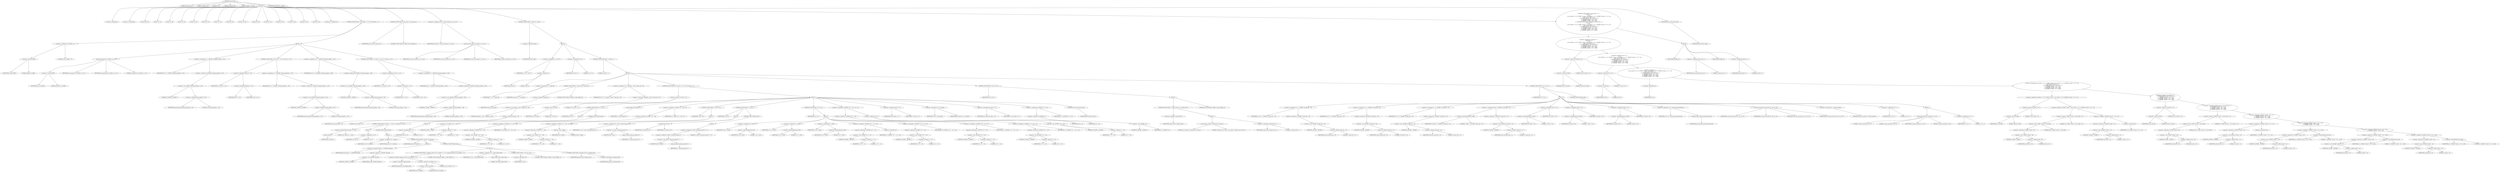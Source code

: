 digraph cache_insert {  
"1000119" [label = "(METHOD,cache_insert)" ]
"1000120" [label = "(PARAM,const char *a1)" ]
"1000121" [label = "(PARAM,_DWORD *a2)" ]
"1000122" [label = "(PARAM,int a3)" ]
"1000123" [label = "(PARAM,unsigned int a4)" ]
"1000124" [label = "(PARAM,unsigned __int16 a5)" ]
"1000125" [label = "(BLOCK,,)" ]
"1000126" [label = "(LOCAL,v9: unsigned int)" ]
"1000127" [label = "(LOCAL,v10: unsigned int)" ]
"1000128" [label = "(LOCAL,result: int)" ]
"1000129" [label = "(LOCAL,v12: int)" ]
"1000130" [label = "(LOCAL,v13: int)" ]
"1000131" [label = "(LOCAL,v14: int)" ]
"1000132" [label = "(LOCAL,v15: int)" ]
"1000133" [label = "(LOCAL,v16: int)" ]
"1000134" [label = "(LOCAL,v17: int)" ]
"1000135" [label = "(LOCAL,v18: int)" ]
"1000136" [label = "(LOCAL,v19: char *)" ]
"1000137" [label = "(LOCAL,v20: int)" ]
"1000138" [label = "(LOCAL,v21: int)" ]
"1000139" [label = "(LOCAL,v22: int)" ]
"1000140" [label = "(LOCAL,v23: int)" ]
"1000141" [label = "(LOCAL,v24: int)" ]
"1000142" [label = "(LOCAL,v25: int)" ]
"1000143" [label = "(LOCAL,v26: _DWORD [ 4 ])" ]
"1000144" [label = "(CONTROL_STRUCTURE,if ( (a5 & 0x980) != 0 ),if ( (a5 & 0x980) != 0 ))" ]
"1000145" [label = "(<operator>.notEquals,(a5 & 0x980) != 0)" ]
"1000146" [label = "(<operator>.and,a5 & 0x980)" ]
"1000147" [label = "(IDENTIFIER,a5,a5 & 0x980)" ]
"1000148" [label = "(LITERAL,0x980,a5 & 0x980)" ]
"1000149" [label = "(LITERAL,0,(a5 & 0x980) != 0)" ]
"1000150" [label = "(BLOCK,,)" ]
"1000151" [label = "(log_query,log_query(a5 | 0x10000, a1, a2, 0))" ]
"1000152" [label = "(<operator>.or,a5 | 0x10000)" ]
"1000153" [label = "(IDENTIFIER,a5,a5 | 0x10000)" ]
"1000154" [label = "(LITERAL,0x10000,a5 | 0x10000)" ]
"1000155" [label = "(IDENTIFIER,a1,log_query(a5 | 0x10000, a1, a2, 0))" ]
"1000156" [label = "(IDENTIFIER,a2,log_query(a5 | 0x10000, a1, a2, 0))" ]
"1000157" [label = "(LITERAL,0,log_query(a5 | 0x10000, a1, a2, 0))" ]
"1000158" [label = "(<operator>.assignment,v9 = *(_DWORD *)(dnsmasq_daemon + 252))" ]
"1000159" [label = "(IDENTIFIER,v9,v9 = *(_DWORD *)(dnsmasq_daemon + 252))" ]
"1000160" [label = "(<operator>.indirection,*(_DWORD *)(dnsmasq_daemon + 252))" ]
"1000161" [label = "(<operator>.cast,(_DWORD *)(dnsmasq_daemon + 252))" ]
"1000162" [label = "(UNKNOWN,_DWORD *,_DWORD *)" ]
"1000163" [label = "(<operator>.addition,dnsmasq_daemon + 252)" ]
"1000164" [label = "(IDENTIFIER,dnsmasq_daemon,dnsmasq_daemon + 252)" ]
"1000165" [label = "(LITERAL,252,dnsmasq_daemon + 252)" ]
"1000166" [label = "(CONTROL_STRUCTURE,if ( v9 && a4 >= v9 ),if ( v9 && a4 >= v9 ))" ]
"1000167" [label = "(<operator>.logicalAnd,v9 && a4 >= v9)" ]
"1000168" [label = "(IDENTIFIER,v9,v9 && a4 >= v9)" ]
"1000169" [label = "(<operator>.greaterEqualsThan,a4 >= v9)" ]
"1000170" [label = "(IDENTIFIER,a4,a4 >= v9)" ]
"1000171" [label = "(IDENTIFIER,v9,a4 >= v9)" ]
"1000172" [label = "(<operator>.assignment,a4 = *(_DWORD *)(dnsmasq_daemon + 252))" ]
"1000173" [label = "(IDENTIFIER,a4,a4 = *(_DWORD *)(dnsmasq_daemon + 252))" ]
"1000174" [label = "(<operator>.indirection,*(_DWORD *)(dnsmasq_daemon + 252))" ]
"1000175" [label = "(<operator>.cast,(_DWORD *)(dnsmasq_daemon + 252))" ]
"1000176" [label = "(UNKNOWN,_DWORD *,_DWORD *)" ]
"1000177" [label = "(<operator>.addition,dnsmasq_daemon + 252)" ]
"1000178" [label = "(IDENTIFIER,dnsmasq_daemon,dnsmasq_daemon + 252)" ]
"1000179" [label = "(LITERAL,252,dnsmasq_daemon + 252)" ]
"1000180" [label = "(<operator>.assignment,v10 = *(_DWORD *)(dnsmasq_daemon + 248))" ]
"1000181" [label = "(IDENTIFIER,v10,v10 = *(_DWORD *)(dnsmasq_daemon + 248))" ]
"1000182" [label = "(<operator>.indirection,*(_DWORD *)(dnsmasq_daemon + 248))" ]
"1000183" [label = "(<operator>.cast,(_DWORD *)(dnsmasq_daemon + 248))" ]
"1000184" [label = "(UNKNOWN,_DWORD *,_DWORD *)" ]
"1000185" [label = "(<operator>.addition,dnsmasq_daemon + 248)" ]
"1000186" [label = "(IDENTIFIER,dnsmasq_daemon,dnsmasq_daemon + 248)" ]
"1000187" [label = "(LITERAL,248,dnsmasq_daemon + 248)" ]
"1000188" [label = "(CONTROL_STRUCTURE,if ( v10 && a4 < v10 ),if ( v10 && a4 < v10 ))" ]
"1000189" [label = "(<operator>.logicalAnd,v10 && a4 < v10)" ]
"1000190" [label = "(IDENTIFIER,v10,v10 && a4 < v10)" ]
"1000191" [label = "(<operator>.lessThan,a4 < v10)" ]
"1000192" [label = "(IDENTIFIER,a4,a4 < v10)" ]
"1000193" [label = "(IDENTIFIER,v10,a4 < v10)" ]
"1000194" [label = "(<operator>.assignment,a4 = *(_DWORD *)(dnsmasq_daemon + 248))" ]
"1000195" [label = "(IDENTIFIER,a4,a4 = *(_DWORD *)(dnsmasq_daemon + 248))" ]
"1000196" [label = "(<operator>.indirection,*(_DWORD *)(dnsmasq_daemon + 248))" ]
"1000197" [label = "(<operator>.cast,(_DWORD *)(dnsmasq_daemon + 248))" ]
"1000198" [label = "(UNKNOWN,_DWORD *,_DWORD *)" ]
"1000199" [label = "(<operator>.addition,dnsmasq_daemon + 248)" ]
"1000200" [label = "(IDENTIFIER,dnsmasq_daemon,dnsmasq_daemon + 248)" ]
"1000201" [label = "(LITERAL,248,dnsmasq_daemon + 248)" ]
"1000202" [label = "(CONTROL_STRUCTURE,if ( insert_error ),if ( insert_error ))" ]
"1000203" [label = "(IDENTIFIER,insert_error,if ( insert_error ))" ]
"1000204" [label = "(CONTROL_STRUCTURE,goto LABEL_52;,goto LABEL_52;)" ]
"1000205" [label = "(<operator>.assignment,result = cache_scan_free(a1, a2, a3, a5))" ]
"1000206" [label = "(IDENTIFIER,result,result = cache_scan_free(a1, a2, a3, a5))" ]
"1000207" [label = "(cache_scan_free,cache_scan_free(a1, a2, a3, a5))" ]
"1000208" [label = "(IDENTIFIER,a1,cache_scan_free(a1, a2, a3, a5))" ]
"1000209" [label = "(IDENTIFIER,a2,cache_scan_free(a1, a2, a3, a5))" ]
"1000210" [label = "(IDENTIFIER,a3,cache_scan_free(a1, a2, a3, a5))" ]
"1000211" [label = "(IDENTIFIER,a5,cache_scan_free(a1, a2, a3, a5))" ]
"1000212" [label = "(CONTROL_STRUCTURE,if ( !result ),if ( !result ))" ]
"1000213" [label = "(<operator>.logicalNot,!result)" ]
"1000214" [label = "(IDENTIFIER,result,!result)" ]
"1000215" [label = "(BLOCK,,)" ]
"1000216" [label = "(<operator>.assignment,v12 = a5 & 4)" ]
"1000217" [label = "(IDENTIFIER,v12,v12 = a5 & 4)" ]
"1000218" [label = "(<operator>.and,a5 & 4)" ]
"1000219" [label = "(IDENTIFIER,a5,a5 & 4)" ]
"1000220" [label = "(LITERAL,4,a5 & 4)" ]
"1000221" [label = "(<operator>.assignment,v24 = 0)" ]
"1000222" [label = "(IDENTIFIER,v24,v24 = 0)" ]
"1000223" [label = "(LITERAL,0,v24 = 0)" ]
"1000224" [label = "(CONTROL_STRUCTURE,while ( 1 ),while ( 1 ))" ]
"1000225" [label = "(LITERAL,1,while ( 1 ))" ]
"1000226" [label = "(BLOCK,,)" ]
"1000227" [label = "(<operator>.assignment,v17 = cache_tail)" ]
"1000228" [label = "(IDENTIFIER,v17,v17 = cache_tail)" ]
"1000229" [label = "(IDENTIFIER,cache_tail,v17 = cache_tail)" ]
"1000230" [label = "(CONTROL_STRUCTURE,if ( !cache_tail ),if ( !cache_tail ))" ]
"1000231" [label = "(<operator>.logicalNot,!cache_tail)" ]
"1000232" [label = "(IDENTIFIER,cache_tail,!cache_tail)" ]
"1000233" [label = "(CONTROL_STRUCTURE,goto LABEL_23;,goto LABEL_23;)" ]
"1000234" [label = "(<operator>.assignment,v25 = *(unsigned __int16 *)(cache_tail + 36))" ]
"1000235" [label = "(IDENTIFIER,v25,v25 = *(unsigned __int16 *)(cache_tail + 36))" ]
"1000236" [label = "(<operator>.indirection,*(unsigned __int16 *)(cache_tail + 36))" ]
"1000237" [label = "(<operator>.cast,(unsigned __int16 *)(cache_tail + 36))" ]
"1000238" [label = "(UNKNOWN,unsigned __int16 *,unsigned __int16 *)" ]
"1000239" [label = "(<operator>.addition,cache_tail + 36)" ]
"1000240" [label = "(IDENTIFIER,cache_tail,cache_tail + 36)" ]
"1000241" [label = "(LITERAL,36,cache_tail + 36)" ]
"1000242" [label = "(CONTROL_STRUCTURE,if ( (v25 & 0xC) == 0 ),if ( (v25 & 0xC) == 0 ))" ]
"1000243" [label = "(<operator>.equals,(v25 & 0xC) == 0)" ]
"1000244" [label = "(<operator>.and,v25 & 0xC)" ]
"1000245" [label = "(IDENTIFIER,v25,v25 & 0xC)" ]
"1000246" [label = "(LITERAL,0xC,v25 & 0xC)" ]
"1000247" [label = "(LITERAL,0,(v25 & 0xC) == 0)" ]
"1000248" [label = "(BLOCK,,)" ]
"1000249" [label = "(CONTROL_STRUCTURE,if ( a1 ),if ( a1 ))" ]
"1000250" [label = "(IDENTIFIER,a1,if ( a1 ))" ]
"1000251" [label = "(BLOCK,,)" ]
"1000252" [label = "(CONTROL_STRUCTURE,if ( strlen(a1) <= 0x31 ),if ( strlen(a1) <= 0x31 ))" ]
"1000253" [label = "(<operator>.lessEqualsThan,strlen(a1) <= 0x31)" ]
"1000254" [label = "(strlen,strlen(a1))" ]
"1000255" [label = "(IDENTIFIER,a1,strlen(a1))" ]
"1000256" [label = "(LITERAL,0x31,strlen(a1) <= 0x31)" ]
"1000257" [label = "(BLOCK,,)" ]
"1000258" [label = "(<operator>.assignment,v18 = 0)" ]
"1000259" [label = "(IDENTIFIER,v18,v18 = 0)" ]
"1000260" [label = "(LITERAL,0,v18 = 0)" ]
"1000261" [label = "(CONTROL_STRUCTURE,else,else)" ]
"1000262" [label = "(BLOCK,,)" ]
"1000263" [label = "(<operator>.assignment,v18 = big_free)" ]
"1000264" [label = "(IDENTIFIER,v18,v18 = big_free)" ]
"1000265" [label = "(IDENTIFIER,big_free,v18 = big_free)" ]
"1000266" [label = "(CONTROL_STRUCTURE,if ( big_free ),if ( big_free ))" ]
"1000267" [label = "(IDENTIFIER,big_free,if ( big_free ))" ]
"1000268" [label = "(BLOCK,,)" ]
"1000269" [label = "(<operator>.assignment,big_free = *(_DWORD *)big_free)" ]
"1000270" [label = "(IDENTIFIER,big_free,big_free = *(_DWORD *)big_free)" ]
"1000271" [label = "(<operator>.indirection,*(_DWORD *)big_free)" ]
"1000272" [label = "(<operator>.cast,(_DWORD *)big_free)" ]
"1000273" [label = "(UNKNOWN,_DWORD *,_DWORD *)" ]
"1000274" [label = "(IDENTIFIER,big_free,(_DWORD *)big_free)" ]
"1000275" [label = "(CONTROL_STRUCTURE,else,else)" ]
"1000276" [label = "(BLOCK,,)" ]
"1000277" [label = "(CONTROL_STRUCTURE,if ( !bignames_left && (a5 & 0x5000) == 0 ),if ( !bignames_left && (a5 & 0x5000) == 0 ))" ]
"1000278" [label = "(<operator>.logicalAnd,!bignames_left && (a5 & 0x5000) == 0)" ]
"1000279" [label = "(<operator>.logicalNot,!bignames_left)" ]
"1000280" [label = "(IDENTIFIER,bignames_left,!bignames_left)" ]
"1000281" [label = "(<operator>.equals,(a5 & 0x5000) == 0)" ]
"1000282" [label = "(<operator>.and,a5 & 0x5000)" ]
"1000283" [label = "(IDENTIFIER,a5,a5 & 0x5000)" ]
"1000284" [label = "(LITERAL,0x5000,a5 & 0x5000)" ]
"1000285" [label = "(LITERAL,0,(a5 & 0x5000) == 0)" ]
"1000286" [label = "(CONTROL_STRUCTURE,goto LABEL_23;,goto LABEL_23;)" ]
"1000287" [label = "(<operator>.assignment,v18 = whine_malloc(1028))" ]
"1000288" [label = "(IDENTIFIER,v18,v18 = whine_malloc(1028))" ]
"1000289" [label = "(whine_malloc,whine_malloc(1028))" ]
"1000290" [label = "(LITERAL,1028,whine_malloc(1028))" ]
"1000291" [label = "(CONTROL_STRUCTURE,if ( !v18 ),if ( !v18 ))" ]
"1000292" [label = "(<operator>.logicalNot,!v18)" ]
"1000293" [label = "(IDENTIFIER,v18,!v18)" ]
"1000294" [label = "(CONTROL_STRUCTURE,goto LABEL_23;,goto LABEL_23;)" ]
"1000295" [label = "(CONTROL_STRUCTURE,if ( bignames_left ),if ( bignames_left ))" ]
"1000296" [label = "(IDENTIFIER,bignames_left,if ( bignames_left ))" ]
"1000297" [label = "(<operator>.preDecrement,--bignames_left)" ]
"1000298" [label = "(IDENTIFIER,bignames_left,--bignames_left)" ]
"1000299" [label = "(CONTROL_STRUCTURE,else,else)" ]
"1000300" [label = "(BLOCK,,)" ]
"1000301" [label = "(<operator>.assignment,v18 = 0)" ]
"1000302" [label = "(IDENTIFIER,v18,v18 = 0)" ]
"1000303" [label = "(LITERAL,0,v18 = 0)" ]
"1000304" [label = "(cache_unlink,cache_unlink(v17))" ]
"1000305" [label = "(IDENTIFIER,v17,cache_unlink(v17))" ]
"1000306" [label = "(<operator>.assignment,*(_WORD *)(v17 + 36) = a5)" ]
"1000307" [label = "(<operator>.indirection,*(_WORD *)(v17 + 36))" ]
"1000308" [label = "(<operator>.cast,(_WORD *)(v17 + 36))" ]
"1000309" [label = "(UNKNOWN,_WORD *,_WORD *)" ]
"1000310" [label = "(<operator>.addition,v17 + 36)" ]
"1000311" [label = "(IDENTIFIER,v17,v17 + 36)" ]
"1000312" [label = "(LITERAL,36,v17 + 36)" ]
"1000313" [label = "(IDENTIFIER,a5,*(_WORD *)(v17 + 36) = a5)" ]
"1000314" [label = "(CONTROL_STRUCTURE,if ( v18 ),if ( v18 ))" ]
"1000315" [label = "(IDENTIFIER,v18,if ( v18 ))" ]
"1000316" [label = "(BLOCK,,)" ]
"1000317" [label = "(<operator>.assignment,*(_DWORD *)(v17 + 40) = v18)" ]
"1000318" [label = "(<operator>.indirection,*(_DWORD *)(v17 + 40))" ]
"1000319" [label = "(<operator>.cast,(_DWORD *)(v17 + 40))" ]
"1000320" [label = "(UNKNOWN,_DWORD *,_DWORD *)" ]
"1000321" [label = "(<operator>.addition,v17 + 40)" ]
"1000322" [label = "(IDENTIFIER,v17,v17 + 40)" ]
"1000323" [label = "(LITERAL,40,v17 + 40)" ]
"1000324" [label = "(IDENTIFIER,v18,*(_DWORD *)(v17 + 40) = v18)" ]
"1000325" [label = "(<operator>.assignment,*(_WORD *)(v17 + 36) = a5 | 0x200)" ]
"1000326" [label = "(<operator>.indirection,*(_WORD *)(v17 + 36))" ]
"1000327" [label = "(<operator>.cast,(_WORD *)(v17 + 36))" ]
"1000328" [label = "(UNKNOWN,_WORD *,_WORD *)" ]
"1000329" [label = "(<operator>.addition,v17 + 36)" ]
"1000330" [label = "(IDENTIFIER,v17,v17 + 36)" ]
"1000331" [label = "(LITERAL,36,v17 + 36)" ]
"1000332" [label = "(<operator>.or,a5 | 0x200)" ]
"1000333" [label = "(IDENTIFIER,a5,a5 | 0x200)" ]
"1000334" [label = "(LITERAL,0x200,a5 | 0x200)" ]
"1000335" [label = "(CONTROL_STRUCTURE,if ( a1 ),if ( a1 ))" ]
"1000336" [label = "(IDENTIFIER,a1,if ( a1 ))" ]
"1000337" [label = "(BLOCK,,)" ]
"1000338" [label = "(<operator>.assignment,v19 = (char *)cache_get_name(v17))" ]
"1000339" [label = "(IDENTIFIER,v19,v19 = (char *)cache_get_name(v17))" ]
"1000340" [label = "(<operator>.cast,(char *)cache_get_name(v17))" ]
"1000341" [label = "(UNKNOWN,char *,char *)" ]
"1000342" [label = "(cache_get_name,cache_get_name(v17))" ]
"1000343" [label = "(IDENTIFIER,v17,cache_get_name(v17))" ]
"1000344" [label = "(strcpy,strcpy(v19, a1))" ]
"1000345" [label = "(IDENTIFIER,v19,strcpy(v19, a1))" ]
"1000346" [label = "(IDENTIFIER,a1,strcpy(v19, a1))" ]
"1000347" [label = "(CONTROL_STRUCTURE,else,else)" ]
"1000348" [label = "(BLOCK,,)" ]
"1000349" [label = "(<operator>.assignment,*(_BYTE *)cache_get_name(v17) = 0)" ]
"1000350" [label = "(<operator>.indirection,*(_BYTE *)cache_get_name(v17))" ]
"1000351" [label = "(<operator>.cast,(_BYTE *)cache_get_name(v17))" ]
"1000352" [label = "(UNKNOWN,_BYTE *,_BYTE *)" ]
"1000353" [label = "(cache_get_name,cache_get_name(v17))" ]
"1000354" [label = "(IDENTIFIER,v17,cache_get_name(v17))" ]
"1000355" [label = "(LITERAL,0,*(_BYTE *)cache_get_name(v17) = 0)" ]
"1000356" [label = "(CONTROL_STRUCTURE,if ( a2 ),if ( a2 ))" ]
"1000357" [label = "(IDENTIFIER,a2,if ( a2 ))" ]
"1000358" [label = "(BLOCK,,)" ]
"1000359" [label = "(<operator>.assignment,v20 = a2[1])" ]
"1000360" [label = "(IDENTIFIER,v20,v20 = a2[1])" ]
"1000361" [label = "(<operator>.indirectIndexAccess,a2[1])" ]
"1000362" [label = "(IDENTIFIER,a2,v20 = a2[1])" ]
"1000363" [label = "(LITERAL,1,v20 = a2[1])" ]
"1000364" [label = "(<operator>.assignment,v21 = a2[2])" ]
"1000365" [label = "(IDENTIFIER,v21,v21 = a2[2])" ]
"1000366" [label = "(<operator>.indirectIndexAccess,a2[2])" ]
"1000367" [label = "(IDENTIFIER,a2,v21 = a2[2])" ]
"1000368" [label = "(LITERAL,2,v21 = a2[2])" ]
"1000369" [label = "(<operator>.assignment,v22 = a2[3])" ]
"1000370" [label = "(IDENTIFIER,v22,v22 = a2[3])" ]
"1000371" [label = "(<operator>.indirectIndexAccess,a2[3])" ]
"1000372" [label = "(IDENTIFIER,a2,v22 = a2[3])" ]
"1000373" [label = "(LITERAL,3,v22 = a2[3])" ]
"1000374" [label = "(<operator>.assignment,*(_DWORD *)(v17 + 12) = *a2)" ]
"1000375" [label = "(<operator>.indirection,*(_DWORD *)(v17 + 12))" ]
"1000376" [label = "(<operator>.cast,(_DWORD *)(v17 + 12))" ]
"1000377" [label = "(UNKNOWN,_DWORD *,_DWORD *)" ]
"1000378" [label = "(<operator>.addition,v17 + 12)" ]
"1000379" [label = "(IDENTIFIER,v17,v17 + 12)" ]
"1000380" [label = "(LITERAL,12,v17 + 12)" ]
"1000381" [label = "(<operator>.indirection,*a2)" ]
"1000382" [label = "(IDENTIFIER,a2,*(_DWORD *)(v17 + 12) = *a2)" ]
"1000383" [label = "(<operator>.assignment,*(_DWORD *)(v17 + 16) = v20)" ]
"1000384" [label = "(<operator>.indirection,*(_DWORD *)(v17 + 16))" ]
"1000385" [label = "(<operator>.cast,(_DWORD *)(v17 + 16))" ]
"1000386" [label = "(UNKNOWN,_DWORD *,_DWORD *)" ]
"1000387" [label = "(<operator>.addition,v17 + 16)" ]
"1000388" [label = "(IDENTIFIER,v17,v17 + 16)" ]
"1000389" [label = "(LITERAL,16,v17 + 16)" ]
"1000390" [label = "(IDENTIFIER,v20,*(_DWORD *)(v17 + 16) = v20)" ]
"1000391" [label = "(<operator>.assignment,*(_DWORD *)(v17 + 20) = v21)" ]
"1000392" [label = "(<operator>.indirection,*(_DWORD *)(v17 + 20))" ]
"1000393" [label = "(<operator>.cast,(_DWORD *)(v17 + 20))" ]
"1000394" [label = "(UNKNOWN,_DWORD *,_DWORD *)" ]
"1000395" [label = "(<operator>.addition,v17 + 20)" ]
"1000396" [label = "(IDENTIFIER,v17,v17 + 20)" ]
"1000397" [label = "(LITERAL,20,v17 + 20)" ]
"1000398" [label = "(IDENTIFIER,v21,*(_DWORD *)(v17 + 20) = v21)" ]
"1000399" [label = "(<operator>.assignment,*(_DWORD *)(v17 + 24) = v22)" ]
"1000400" [label = "(<operator>.indirection,*(_DWORD *)(v17 + 24))" ]
"1000401" [label = "(<operator>.cast,(_DWORD *)(v17 + 24))" ]
"1000402" [label = "(UNKNOWN,_DWORD *,_DWORD *)" ]
"1000403" [label = "(<operator>.addition,v17 + 24)" ]
"1000404" [label = "(IDENTIFIER,v17,v17 + 24)" ]
"1000405" [label = "(LITERAL,24,v17 + 24)" ]
"1000406" [label = "(IDENTIFIER,v22,*(_DWORD *)(v17 + 24) = v22)" ]
"1000407" [label = "(<operator>.assignment,*(_DWORD *)(v17 + 28) = a4 + a3)" ]
"1000408" [label = "(<operator>.indirection,*(_DWORD *)(v17 + 28))" ]
"1000409" [label = "(<operator>.cast,(_DWORD *)(v17 + 28))" ]
"1000410" [label = "(UNKNOWN,_DWORD *,_DWORD *)" ]
"1000411" [label = "(<operator>.addition,v17 + 28)" ]
"1000412" [label = "(IDENTIFIER,v17,v17 + 28)" ]
"1000413" [label = "(LITERAL,28,v17 + 28)" ]
"1000414" [label = "(<operator>.addition,a4 + a3)" ]
"1000415" [label = "(IDENTIFIER,a4,a4 + a3)" ]
"1000416" [label = "(IDENTIFIER,a3,a4 + a3)" ]
"1000417" [label = "(<operator>.assignment,result = v17)" ]
"1000418" [label = "(IDENTIFIER,result,result = v17)" ]
"1000419" [label = "(IDENTIFIER,v17,result = v17)" ]
"1000420" [label = "(<operator>.assignment,v23 = new_chain)" ]
"1000421" [label = "(IDENTIFIER,v23,v23 = new_chain)" ]
"1000422" [label = "(IDENTIFIER,new_chain,v23 = new_chain)" ]
"1000423" [label = "(<operator>.assignment,new_chain = v17)" ]
"1000424" [label = "(IDENTIFIER,new_chain,new_chain = v17)" ]
"1000425" [label = "(IDENTIFIER,v17,new_chain = v17)" ]
"1000426" [label = "(<operator>.assignment,*(_DWORD *)v17 = v23)" ]
"1000427" [label = "(<operator>.indirection,*(_DWORD *)v17)" ]
"1000428" [label = "(<operator>.cast,(_DWORD *)v17)" ]
"1000429" [label = "(UNKNOWN,_DWORD *,_DWORD *)" ]
"1000430" [label = "(IDENTIFIER,v17,(_DWORD *)v17)" ]
"1000431" [label = "(IDENTIFIER,v23,*(_DWORD *)v17 = v23)" ]
"1000432" [label = "(RETURN,return result;,return result;)" ]
"1000433" [label = "(IDENTIFIER,result,return result;)" ]
"1000434" [label = "(CONTROL_STRUCTURE,if ( v24 ),if ( v24 ))" ]
"1000435" [label = "(IDENTIFIER,v24,if ( v24 ))" ]
"1000436" [label = "(BLOCK,,)" ]
"1000437" [label = "(CONTROL_STRUCTURE,if ( !warned_10914 ),if ( !warned_10914 ))" ]
"1000438" [label = "(<operator>.logicalNot,!warned_10914)" ]
"1000439" [label = "(IDENTIFIER,warned_10914,!warned_10914)" ]
"1000440" [label = "(BLOCK,,)" ]
"1000441" [label = "(my_syslog,my_syslog(3, \"Internal error in cache.\"))" ]
"1000442" [label = "(LITERAL,3,my_syslog(3, \"Internal error in cache.\"))" ]
"1000443" [label = "(LITERAL,\"Internal error in cache.\",my_syslog(3, \"Internal error in cache.\"))" ]
"1000444" [label = "(<operator>.assignment,warned_10914 = 1)" ]
"1000445" [label = "(IDENTIFIER,warned_10914,warned_10914 = 1)" ]
"1000446" [label = "(LITERAL,1,warned_10914 = 1)" ]
"1000447" [label = "(CONTROL_STRUCTURE,goto LABEL_23;,goto LABEL_23;)" ]
"1000448" [label = "(CONTROL_STRUCTURE,if ( v12 ),if ( v12 ))" ]
"1000449" [label = "(IDENTIFIER,v12,if ( v12 ))" ]
"1000450" [label = "(BLOCK,,)" ]
"1000451" [label = "(<operator>.assignment,v13 = *(_DWORD *)(cache_tail + 16))" ]
"1000452" [label = "(IDENTIFIER,v13,v13 = *(_DWORD *)(cache_tail + 16))" ]
"1000453" [label = "(<operator>.indirection,*(_DWORD *)(cache_tail + 16))" ]
"1000454" [label = "(<operator>.cast,(_DWORD *)(cache_tail + 16))" ]
"1000455" [label = "(UNKNOWN,_DWORD *,_DWORD *)" ]
"1000456" [label = "(<operator>.addition,cache_tail + 16)" ]
"1000457" [label = "(IDENTIFIER,cache_tail,cache_tail + 16)" ]
"1000458" [label = "(LITERAL,16,cache_tail + 16)" ]
"1000459" [label = "(<operator>.assignment,v14 = *(_DWORD *)(cache_tail + 20))" ]
"1000460" [label = "(IDENTIFIER,v14,v14 = *(_DWORD *)(cache_tail + 20))" ]
"1000461" [label = "(<operator>.indirection,*(_DWORD *)(cache_tail + 20))" ]
"1000462" [label = "(<operator>.cast,(_DWORD *)(cache_tail + 20))" ]
"1000463" [label = "(UNKNOWN,_DWORD *,_DWORD *)" ]
"1000464" [label = "(<operator>.addition,cache_tail + 20)" ]
"1000465" [label = "(IDENTIFIER,cache_tail,cache_tail + 20)" ]
"1000466" [label = "(LITERAL,20,cache_tail + 20)" ]
"1000467" [label = "(<operator>.assignment,v15 = *(_DWORD *)(cache_tail + 24))" ]
"1000468" [label = "(IDENTIFIER,v15,v15 = *(_DWORD *)(cache_tail + 24))" ]
"1000469" [label = "(<operator>.indirection,*(_DWORD *)(cache_tail + 24))" ]
"1000470" [label = "(<operator>.cast,(_DWORD *)(cache_tail + 24))" ]
"1000471" [label = "(UNKNOWN,_DWORD *,_DWORD *)" ]
"1000472" [label = "(<operator>.addition,cache_tail + 24)" ]
"1000473" [label = "(IDENTIFIER,cache_tail,cache_tail + 24)" ]
"1000474" [label = "(LITERAL,24,cache_tail + 24)" ]
"1000475" [label = "(<operator>.assignment,v26[0] = *(_DWORD *)(cache_tail + 12))" ]
"1000476" [label = "(<operator>.indirectIndexAccess,v26[0])" ]
"1000477" [label = "(IDENTIFIER,v26,v26[0] = *(_DWORD *)(cache_tail + 12))" ]
"1000478" [label = "(LITERAL,0,v26[0] = *(_DWORD *)(cache_tail + 12))" ]
"1000479" [label = "(<operator>.indirection,*(_DWORD *)(cache_tail + 12))" ]
"1000480" [label = "(<operator>.cast,(_DWORD *)(cache_tail + 12))" ]
"1000481" [label = "(UNKNOWN,_DWORD *,_DWORD *)" ]
"1000482" [label = "(<operator>.addition,cache_tail + 12)" ]
"1000483" [label = "(IDENTIFIER,cache_tail,cache_tail + 12)" ]
"1000484" [label = "(LITERAL,12,cache_tail + 12)" ]
"1000485" [label = "(<operator>.assignment,v26[1] = v13)" ]
"1000486" [label = "(<operator>.indirectIndexAccess,v26[1])" ]
"1000487" [label = "(IDENTIFIER,v26,v26[1] = v13)" ]
"1000488" [label = "(LITERAL,1,v26[1] = v13)" ]
"1000489" [label = "(IDENTIFIER,v13,v26[1] = v13)" ]
"1000490" [label = "(<operator>.assignment,v26[2] = v14)" ]
"1000491" [label = "(<operator>.indirectIndexAccess,v26[2])" ]
"1000492" [label = "(IDENTIFIER,v26,v26[2] = v14)" ]
"1000493" [label = "(LITERAL,2,v26[2] = v14)" ]
"1000494" [label = "(IDENTIFIER,v14,v26[2] = v14)" ]
"1000495" [label = "(<operator>.assignment,v26[3] = v15)" ]
"1000496" [label = "(<operator>.indirectIndexAccess,v26[3])" ]
"1000497" [label = "(IDENTIFIER,v26,v26[3] = v15)" ]
"1000498" [label = "(LITERAL,3,v26[3] = v15)" ]
"1000499" [label = "(IDENTIFIER,v15,v26[3] = v15)" ]
"1000500" [label = "(<operator>.assignment,v16 = cache_get_name(cache_tail))" ]
"1000501" [label = "(IDENTIFIER,v16,v16 = cache_get_name(cache_tail))" ]
"1000502" [label = "(cache_get_name,cache_get_name(cache_tail))" ]
"1000503" [label = "(IDENTIFIER,cache_tail,cache_get_name(cache_tail))" ]
"1000504" [label = "(cache_scan_free,cache_scan_free(v16, v26, a3, v25))" ]
"1000505" [label = "(IDENTIFIER,v16,cache_scan_free(v16, v26, a3, v25))" ]
"1000506" [label = "(IDENTIFIER,v26,cache_scan_free(v16, v26, a3, v25))" ]
"1000507" [label = "(IDENTIFIER,a3,cache_scan_free(v16, v26, a3, v25))" ]
"1000508" [label = "(IDENTIFIER,v25,cache_scan_free(v16, v26, a3, v25))" ]
"1000509" [label = "(<operator>.preIncrement,++cache_live_freed)" ]
"1000510" [label = "(IDENTIFIER,cache_live_freed,++cache_live_freed)" ]
"1000511" [label = "(<operator>.assignment,v24 = 1)" ]
"1000512" [label = "(IDENTIFIER,v24,v24 = 1)" ]
"1000513" [label = "(LITERAL,1,v24 = 1)" ]
"1000514" [label = "(CONTROL_STRUCTURE,else,else)" ]
"1000515" [label = "(BLOCK,,)" ]
"1000516" [label = "(cache_scan_free,cache_scan_free(0, 0, a3, 0))" ]
"1000517" [label = "(LITERAL,0,cache_scan_free(0, 0, a3, 0))" ]
"1000518" [label = "(LITERAL,0,cache_scan_free(0, 0, a3, 0))" ]
"1000519" [label = "(IDENTIFIER,a3,cache_scan_free(0, 0, a3, 0))" ]
"1000520" [label = "(LITERAL,0,cache_scan_free(0, 0, a3, 0))" ]
"1000521" [label = "(<operator>.assignment,v12 = 1)" ]
"1000522" [label = "(IDENTIFIER,v12,v12 = 1)" ]
"1000523" [label = "(LITERAL,1,v12 = 1)" ]
"1000524" [label = "(CONTROL_STRUCTURE,if ( (a5 & 0x180) == 0\n    || (a5 & 8) == 0\n    || !a2\n    || ((a5 & 0x80) == 0 || (*(_WORD *)(result + 36) & 0x80) == 0 || *(_DWORD *)(result + 12) != *a2)\n    && ((a5 & 0x100) == 0\n     || (*(_WORD *)(result + 36) & 0x100) == 0\n     || *(_DWORD *)(result + 12) != *a2\n     || *(_DWORD *)(result + 16) != a2[1]\n     || *(_DWORD *)(result + 20) != a2[2]\n     || *(_DWORD *)(result + 24) != a2[3]) ),if ( (a5 & 0x180) == 0\n    || (a5 & 8) == 0\n    || !a2\n    || ((a5 & 0x80) == 0 || (*(_WORD *)(result + 36) & 0x80) == 0 || *(_DWORD *)(result + 12) != *a2)\n    && ((a5 & 0x100) == 0\n     || (*(_WORD *)(result + 36) & 0x100) == 0\n     || *(_DWORD *)(result + 12) != *a2\n     || *(_DWORD *)(result + 16) != a2[1]\n     || *(_DWORD *)(result + 20) != a2[2]\n     || *(_DWORD *)(result + 24) != a2[3]) ))" ]
"1000525" [label = "(<operator>.logicalOr,(a5 & 0x180) == 0\n    || (a5 & 8) == 0\n    || !a2\n    || ((a5 & 0x80) == 0 || (*(_WORD *)(result + 36) & 0x80) == 0 || *(_DWORD *)(result + 12) != *a2)\n    && ((a5 & 0x100) == 0\n     || (*(_WORD *)(result + 36) & 0x100) == 0\n     || *(_DWORD *)(result + 12) != *a2\n     || *(_DWORD *)(result + 16) != a2[1]\n     || *(_DWORD *)(result + 20) != a2[2]\n     || *(_DWORD *)(result + 24) != a2[3]))" ]
"1000526" [label = "(<operator>.equals,(a5 & 0x180) == 0)" ]
"1000527" [label = "(<operator>.and,a5 & 0x180)" ]
"1000528" [label = "(IDENTIFIER,a5,a5 & 0x180)" ]
"1000529" [label = "(LITERAL,0x180,a5 & 0x180)" ]
"1000530" [label = "(LITERAL,0,(a5 & 0x180) == 0)" ]
"1000531" [label = "(<operator>.logicalOr,(a5 & 8) == 0\n    || !a2\n    || ((a5 & 0x80) == 0 || (*(_WORD *)(result + 36) & 0x80) == 0 || *(_DWORD *)(result + 12) != *a2)\n    && ((a5 & 0x100) == 0\n     || (*(_WORD *)(result + 36) & 0x100) == 0\n     || *(_DWORD *)(result + 12) != *a2\n     || *(_DWORD *)(result + 16) != a2[1]\n     || *(_DWORD *)(result + 20) != a2[2]\n     || *(_DWORD *)(result + 24) != a2[3]))" ]
"1000532" [label = "(<operator>.equals,(a5 & 8) == 0)" ]
"1000533" [label = "(<operator>.and,a5 & 8)" ]
"1000534" [label = "(IDENTIFIER,a5,a5 & 8)" ]
"1000535" [label = "(LITERAL,8,a5 & 8)" ]
"1000536" [label = "(LITERAL,0,(a5 & 8) == 0)" ]
"1000537" [label = "(<operator>.logicalOr,!a2\n    || ((a5 & 0x80) == 0 || (*(_WORD *)(result + 36) & 0x80) == 0 || *(_DWORD *)(result + 12) != *a2)\n    && ((a5 & 0x100) == 0\n     || (*(_WORD *)(result + 36) & 0x100) == 0\n     || *(_DWORD *)(result + 12) != *a2\n     || *(_DWORD *)(result + 16) != a2[1]\n     || *(_DWORD *)(result + 20) != a2[2]\n     || *(_DWORD *)(result + 24) != a2[3]))" ]
"1000538" [label = "(<operator>.logicalNot,!a2)" ]
"1000539" [label = "(IDENTIFIER,a2,!a2)" ]
"1000540" [label = "(<operator>.logicalAnd,((a5 & 0x80) == 0 || (*(_WORD *)(result + 36) & 0x80) == 0 || *(_DWORD *)(result + 12) != *a2)\n    && ((a5 & 0x100) == 0\n     || (*(_WORD *)(result + 36) & 0x100) == 0\n     || *(_DWORD *)(result + 12) != *a2\n     || *(_DWORD *)(result + 16) != a2[1]\n     || *(_DWORD *)(result + 20) != a2[2]\n     || *(_DWORD *)(result + 24) != a2[3]))" ]
"1000541" [label = "(<operator>.logicalOr,(a5 & 0x80) == 0 || (*(_WORD *)(result + 36) & 0x80) == 0 || *(_DWORD *)(result + 12) != *a2)" ]
"1000542" [label = "(<operator>.equals,(a5 & 0x80) == 0)" ]
"1000543" [label = "(<operator>.and,a5 & 0x80)" ]
"1000544" [label = "(IDENTIFIER,a5,a5 & 0x80)" ]
"1000545" [label = "(LITERAL,0x80,a5 & 0x80)" ]
"1000546" [label = "(LITERAL,0,(a5 & 0x80) == 0)" ]
"1000547" [label = "(<operator>.logicalOr,(*(_WORD *)(result + 36) & 0x80) == 0 || *(_DWORD *)(result + 12) != *a2)" ]
"1000548" [label = "(<operator>.equals,(*(_WORD *)(result + 36) & 0x80) == 0)" ]
"1000549" [label = "(<operator>.and,*(_WORD *)(result + 36) & 0x80)" ]
"1000550" [label = "(<operator>.indirection,*(_WORD *)(result + 36))" ]
"1000551" [label = "(<operator>.cast,(_WORD *)(result + 36))" ]
"1000552" [label = "(UNKNOWN,_WORD *,_WORD *)" ]
"1000553" [label = "(<operator>.addition,result + 36)" ]
"1000554" [label = "(IDENTIFIER,result,result + 36)" ]
"1000555" [label = "(LITERAL,36,result + 36)" ]
"1000556" [label = "(LITERAL,0x80,*(_WORD *)(result + 36) & 0x80)" ]
"1000557" [label = "(LITERAL,0,(*(_WORD *)(result + 36) & 0x80) == 0)" ]
"1000558" [label = "(<operator>.notEquals,*(_DWORD *)(result + 12) != *a2)" ]
"1000559" [label = "(<operator>.indirection,*(_DWORD *)(result + 12))" ]
"1000560" [label = "(<operator>.cast,(_DWORD *)(result + 12))" ]
"1000561" [label = "(UNKNOWN,_DWORD *,_DWORD *)" ]
"1000562" [label = "(<operator>.addition,result + 12)" ]
"1000563" [label = "(IDENTIFIER,result,result + 12)" ]
"1000564" [label = "(LITERAL,12,result + 12)" ]
"1000565" [label = "(<operator>.indirection,*a2)" ]
"1000566" [label = "(IDENTIFIER,a2,*(_DWORD *)(result + 12) != *a2)" ]
"1000567" [label = "(<operator>.logicalOr,(a5 & 0x100) == 0\n     || (*(_WORD *)(result + 36) & 0x100) == 0\n     || *(_DWORD *)(result + 12) != *a2\n     || *(_DWORD *)(result + 16) != a2[1]\n     || *(_DWORD *)(result + 20) != a2[2]\n     || *(_DWORD *)(result + 24) != a2[3])" ]
"1000568" [label = "(<operator>.equals,(a5 & 0x100) == 0)" ]
"1000569" [label = "(<operator>.and,a5 & 0x100)" ]
"1000570" [label = "(IDENTIFIER,a5,a5 & 0x100)" ]
"1000571" [label = "(LITERAL,0x100,a5 & 0x100)" ]
"1000572" [label = "(LITERAL,0,(a5 & 0x100) == 0)" ]
"1000573" [label = "(<operator>.logicalOr,(*(_WORD *)(result + 36) & 0x100) == 0\n     || *(_DWORD *)(result + 12) != *a2\n     || *(_DWORD *)(result + 16) != a2[1]\n     || *(_DWORD *)(result + 20) != a2[2]\n     || *(_DWORD *)(result + 24) != a2[3])" ]
"1000574" [label = "(<operator>.equals,(*(_WORD *)(result + 36) & 0x100) == 0)" ]
"1000575" [label = "(<operator>.and,*(_WORD *)(result + 36) & 0x100)" ]
"1000576" [label = "(<operator>.indirection,*(_WORD *)(result + 36))" ]
"1000577" [label = "(<operator>.cast,(_WORD *)(result + 36))" ]
"1000578" [label = "(UNKNOWN,_WORD *,_WORD *)" ]
"1000579" [label = "(<operator>.addition,result + 36)" ]
"1000580" [label = "(IDENTIFIER,result,result + 36)" ]
"1000581" [label = "(LITERAL,36,result + 36)" ]
"1000582" [label = "(LITERAL,0x100,*(_WORD *)(result + 36) & 0x100)" ]
"1000583" [label = "(LITERAL,0,(*(_WORD *)(result + 36) & 0x100) == 0)" ]
"1000584" [label = "(<operator>.logicalOr,*(_DWORD *)(result + 12) != *a2\n     || *(_DWORD *)(result + 16) != a2[1]\n     || *(_DWORD *)(result + 20) != a2[2]\n     || *(_DWORD *)(result + 24) != a2[3])" ]
"1000585" [label = "(<operator>.notEquals,*(_DWORD *)(result + 12) != *a2)" ]
"1000586" [label = "(<operator>.indirection,*(_DWORD *)(result + 12))" ]
"1000587" [label = "(<operator>.cast,(_DWORD *)(result + 12))" ]
"1000588" [label = "(UNKNOWN,_DWORD *,_DWORD *)" ]
"1000589" [label = "(<operator>.addition,result + 12)" ]
"1000590" [label = "(IDENTIFIER,result,result + 12)" ]
"1000591" [label = "(LITERAL,12,result + 12)" ]
"1000592" [label = "(<operator>.indirection,*a2)" ]
"1000593" [label = "(IDENTIFIER,a2,*(_DWORD *)(result + 12) != *a2)" ]
"1000594" [label = "(<operator>.logicalOr,*(_DWORD *)(result + 16) != a2[1]\n     || *(_DWORD *)(result + 20) != a2[2]\n     || *(_DWORD *)(result + 24) != a2[3])" ]
"1000595" [label = "(<operator>.notEquals,*(_DWORD *)(result + 16) != a2[1])" ]
"1000596" [label = "(<operator>.indirection,*(_DWORD *)(result + 16))" ]
"1000597" [label = "(<operator>.cast,(_DWORD *)(result + 16))" ]
"1000598" [label = "(UNKNOWN,_DWORD *,_DWORD *)" ]
"1000599" [label = "(<operator>.addition,result + 16)" ]
"1000600" [label = "(IDENTIFIER,result,result + 16)" ]
"1000601" [label = "(LITERAL,16,result + 16)" ]
"1000602" [label = "(<operator>.indirectIndexAccess,a2[1])" ]
"1000603" [label = "(IDENTIFIER,a2,*(_DWORD *)(result + 16) != a2[1])" ]
"1000604" [label = "(LITERAL,1,*(_DWORD *)(result + 16) != a2[1])" ]
"1000605" [label = "(<operator>.logicalOr,*(_DWORD *)(result + 20) != a2[2]\n     || *(_DWORD *)(result + 24) != a2[3])" ]
"1000606" [label = "(<operator>.notEquals,*(_DWORD *)(result + 20) != a2[2])" ]
"1000607" [label = "(<operator>.indirection,*(_DWORD *)(result + 20))" ]
"1000608" [label = "(<operator>.cast,(_DWORD *)(result + 20))" ]
"1000609" [label = "(UNKNOWN,_DWORD *,_DWORD *)" ]
"1000610" [label = "(<operator>.addition,result + 20)" ]
"1000611" [label = "(IDENTIFIER,result,result + 20)" ]
"1000612" [label = "(LITERAL,20,result + 20)" ]
"1000613" [label = "(<operator>.indirectIndexAccess,a2[2])" ]
"1000614" [label = "(IDENTIFIER,a2,*(_DWORD *)(result + 20) != a2[2])" ]
"1000615" [label = "(LITERAL,2,*(_DWORD *)(result + 20) != a2[2])" ]
"1000616" [label = "(<operator>.notEquals,*(_DWORD *)(result + 24) != a2[3])" ]
"1000617" [label = "(<operator>.indirection,*(_DWORD *)(result + 24))" ]
"1000618" [label = "(<operator>.cast,(_DWORD *)(result + 24))" ]
"1000619" [label = "(UNKNOWN,_DWORD *,_DWORD *)" ]
"1000620" [label = "(<operator>.addition,result + 24)" ]
"1000621" [label = "(IDENTIFIER,result,result + 24)" ]
"1000622" [label = "(LITERAL,24,result + 24)" ]
"1000623" [label = "(<operator>.indirectIndexAccess,a2[3])" ]
"1000624" [label = "(IDENTIFIER,a2,*(_DWORD *)(result + 24) != a2[3])" ]
"1000625" [label = "(LITERAL,3,*(_DWORD *)(result + 24) != a2[3])" ]
"1000626" [label = "(BLOCK,,)" ]
"1000627" [label = "(JUMP_TARGET,LABEL_23)" ]
"1000628" [label = "(<operator>.assignment,insert_error = 1)" ]
"1000629" [label = "(IDENTIFIER,insert_error,insert_error = 1)" ]
"1000630" [label = "(LITERAL,1,insert_error = 1)" ]
"1000631" [label = "(JUMP_TARGET,LABEL_52)" ]
"1000632" [label = "(<operator>.assignment,result = 0)" ]
"1000633" [label = "(IDENTIFIER,result,result = 0)" ]
"1000634" [label = "(LITERAL,0,result = 0)" ]
"1000635" [label = "(RETURN,return result;,return result;)" ]
"1000636" [label = "(IDENTIFIER,result,return result;)" ]
"1000637" [label = "(METHOD_RETURN,int __fastcall)" ]
  "1000119" -> "1000120" 
  "1000119" -> "1000121" 
  "1000119" -> "1000122" 
  "1000119" -> "1000123" 
  "1000119" -> "1000124" 
  "1000119" -> "1000125" 
  "1000119" -> "1000637" 
  "1000125" -> "1000126" 
  "1000125" -> "1000127" 
  "1000125" -> "1000128" 
  "1000125" -> "1000129" 
  "1000125" -> "1000130" 
  "1000125" -> "1000131" 
  "1000125" -> "1000132" 
  "1000125" -> "1000133" 
  "1000125" -> "1000134" 
  "1000125" -> "1000135" 
  "1000125" -> "1000136" 
  "1000125" -> "1000137" 
  "1000125" -> "1000138" 
  "1000125" -> "1000139" 
  "1000125" -> "1000140" 
  "1000125" -> "1000141" 
  "1000125" -> "1000142" 
  "1000125" -> "1000143" 
  "1000125" -> "1000144" 
  "1000125" -> "1000202" 
  "1000125" -> "1000205" 
  "1000125" -> "1000212" 
  "1000125" -> "1000524" 
  "1000125" -> "1000635" 
  "1000144" -> "1000145" 
  "1000144" -> "1000150" 
  "1000145" -> "1000146" 
  "1000145" -> "1000149" 
  "1000146" -> "1000147" 
  "1000146" -> "1000148" 
  "1000150" -> "1000151" 
  "1000150" -> "1000158" 
  "1000150" -> "1000166" 
  "1000150" -> "1000180" 
  "1000150" -> "1000188" 
  "1000151" -> "1000152" 
  "1000151" -> "1000155" 
  "1000151" -> "1000156" 
  "1000151" -> "1000157" 
  "1000152" -> "1000153" 
  "1000152" -> "1000154" 
  "1000158" -> "1000159" 
  "1000158" -> "1000160" 
  "1000160" -> "1000161" 
  "1000161" -> "1000162" 
  "1000161" -> "1000163" 
  "1000163" -> "1000164" 
  "1000163" -> "1000165" 
  "1000166" -> "1000167" 
  "1000166" -> "1000172" 
  "1000167" -> "1000168" 
  "1000167" -> "1000169" 
  "1000169" -> "1000170" 
  "1000169" -> "1000171" 
  "1000172" -> "1000173" 
  "1000172" -> "1000174" 
  "1000174" -> "1000175" 
  "1000175" -> "1000176" 
  "1000175" -> "1000177" 
  "1000177" -> "1000178" 
  "1000177" -> "1000179" 
  "1000180" -> "1000181" 
  "1000180" -> "1000182" 
  "1000182" -> "1000183" 
  "1000183" -> "1000184" 
  "1000183" -> "1000185" 
  "1000185" -> "1000186" 
  "1000185" -> "1000187" 
  "1000188" -> "1000189" 
  "1000188" -> "1000194" 
  "1000189" -> "1000190" 
  "1000189" -> "1000191" 
  "1000191" -> "1000192" 
  "1000191" -> "1000193" 
  "1000194" -> "1000195" 
  "1000194" -> "1000196" 
  "1000196" -> "1000197" 
  "1000197" -> "1000198" 
  "1000197" -> "1000199" 
  "1000199" -> "1000200" 
  "1000199" -> "1000201" 
  "1000202" -> "1000203" 
  "1000202" -> "1000204" 
  "1000205" -> "1000206" 
  "1000205" -> "1000207" 
  "1000207" -> "1000208" 
  "1000207" -> "1000209" 
  "1000207" -> "1000210" 
  "1000207" -> "1000211" 
  "1000212" -> "1000213" 
  "1000212" -> "1000215" 
  "1000213" -> "1000214" 
  "1000215" -> "1000216" 
  "1000215" -> "1000221" 
  "1000215" -> "1000224" 
  "1000216" -> "1000217" 
  "1000216" -> "1000218" 
  "1000218" -> "1000219" 
  "1000218" -> "1000220" 
  "1000221" -> "1000222" 
  "1000221" -> "1000223" 
  "1000224" -> "1000225" 
  "1000224" -> "1000226" 
  "1000226" -> "1000227" 
  "1000226" -> "1000230" 
  "1000226" -> "1000234" 
  "1000226" -> "1000242" 
  "1000226" -> "1000434" 
  "1000226" -> "1000448" 
  "1000227" -> "1000228" 
  "1000227" -> "1000229" 
  "1000230" -> "1000231" 
  "1000230" -> "1000233" 
  "1000231" -> "1000232" 
  "1000234" -> "1000235" 
  "1000234" -> "1000236" 
  "1000236" -> "1000237" 
  "1000237" -> "1000238" 
  "1000237" -> "1000239" 
  "1000239" -> "1000240" 
  "1000239" -> "1000241" 
  "1000242" -> "1000243" 
  "1000242" -> "1000248" 
  "1000243" -> "1000244" 
  "1000243" -> "1000247" 
  "1000244" -> "1000245" 
  "1000244" -> "1000246" 
  "1000248" -> "1000249" 
  "1000248" -> "1000304" 
  "1000248" -> "1000306" 
  "1000248" -> "1000314" 
  "1000248" -> "1000335" 
  "1000248" -> "1000356" 
  "1000248" -> "1000407" 
  "1000248" -> "1000417" 
  "1000248" -> "1000420" 
  "1000248" -> "1000423" 
  "1000248" -> "1000426" 
  "1000248" -> "1000432" 
  "1000249" -> "1000250" 
  "1000249" -> "1000251" 
  "1000249" -> "1000299" 
  "1000251" -> "1000252" 
  "1000252" -> "1000253" 
  "1000252" -> "1000257" 
  "1000252" -> "1000261" 
  "1000253" -> "1000254" 
  "1000253" -> "1000256" 
  "1000254" -> "1000255" 
  "1000257" -> "1000258" 
  "1000258" -> "1000259" 
  "1000258" -> "1000260" 
  "1000261" -> "1000262" 
  "1000262" -> "1000263" 
  "1000262" -> "1000266" 
  "1000263" -> "1000264" 
  "1000263" -> "1000265" 
  "1000266" -> "1000267" 
  "1000266" -> "1000268" 
  "1000266" -> "1000275" 
  "1000268" -> "1000269" 
  "1000269" -> "1000270" 
  "1000269" -> "1000271" 
  "1000271" -> "1000272" 
  "1000272" -> "1000273" 
  "1000272" -> "1000274" 
  "1000275" -> "1000276" 
  "1000276" -> "1000277" 
  "1000276" -> "1000287" 
  "1000276" -> "1000291" 
  "1000276" -> "1000295" 
  "1000277" -> "1000278" 
  "1000277" -> "1000286" 
  "1000278" -> "1000279" 
  "1000278" -> "1000281" 
  "1000279" -> "1000280" 
  "1000281" -> "1000282" 
  "1000281" -> "1000285" 
  "1000282" -> "1000283" 
  "1000282" -> "1000284" 
  "1000287" -> "1000288" 
  "1000287" -> "1000289" 
  "1000289" -> "1000290" 
  "1000291" -> "1000292" 
  "1000291" -> "1000294" 
  "1000292" -> "1000293" 
  "1000295" -> "1000296" 
  "1000295" -> "1000297" 
  "1000297" -> "1000298" 
  "1000299" -> "1000300" 
  "1000300" -> "1000301" 
  "1000301" -> "1000302" 
  "1000301" -> "1000303" 
  "1000304" -> "1000305" 
  "1000306" -> "1000307" 
  "1000306" -> "1000313" 
  "1000307" -> "1000308" 
  "1000308" -> "1000309" 
  "1000308" -> "1000310" 
  "1000310" -> "1000311" 
  "1000310" -> "1000312" 
  "1000314" -> "1000315" 
  "1000314" -> "1000316" 
  "1000316" -> "1000317" 
  "1000316" -> "1000325" 
  "1000317" -> "1000318" 
  "1000317" -> "1000324" 
  "1000318" -> "1000319" 
  "1000319" -> "1000320" 
  "1000319" -> "1000321" 
  "1000321" -> "1000322" 
  "1000321" -> "1000323" 
  "1000325" -> "1000326" 
  "1000325" -> "1000332" 
  "1000326" -> "1000327" 
  "1000327" -> "1000328" 
  "1000327" -> "1000329" 
  "1000329" -> "1000330" 
  "1000329" -> "1000331" 
  "1000332" -> "1000333" 
  "1000332" -> "1000334" 
  "1000335" -> "1000336" 
  "1000335" -> "1000337" 
  "1000335" -> "1000347" 
  "1000337" -> "1000338" 
  "1000337" -> "1000344" 
  "1000338" -> "1000339" 
  "1000338" -> "1000340" 
  "1000340" -> "1000341" 
  "1000340" -> "1000342" 
  "1000342" -> "1000343" 
  "1000344" -> "1000345" 
  "1000344" -> "1000346" 
  "1000347" -> "1000348" 
  "1000348" -> "1000349" 
  "1000349" -> "1000350" 
  "1000349" -> "1000355" 
  "1000350" -> "1000351" 
  "1000351" -> "1000352" 
  "1000351" -> "1000353" 
  "1000353" -> "1000354" 
  "1000356" -> "1000357" 
  "1000356" -> "1000358" 
  "1000358" -> "1000359" 
  "1000358" -> "1000364" 
  "1000358" -> "1000369" 
  "1000358" -> "1000374" 
  "1000358" -> "1000383" 
  "1000358" -> "1000391" 
  "1000358" -> "1000399" 
  "1000359" -> "1000360" 
  "1000359" -> "1000361" 
  "1000361" -> "1000362" 
  "1000361" -> "1000363" 
  "1000364" -> "1000365" 
  "1000364" -> "1000366" 
  "1000366" -> "1000367" 
  "1000366" -> "1000368" 
  "1000369" -> "1000370" 
  "1000369" -> "1000371" 
  "1000371" -> "1000372" 
  "1000371" -> "1000373" 
  "1000374" -> "1000375" 
  "1000374" -> "1000381" 
  "1000375" -> "1000376" 
  "1000376" -> "1000377" 
  "1000376" -> "1000378" 
  "1000378" -> "1000379" 
  "1000378" -> "1000380" 
  "1000381" -> "1000382" 
  "1000383" -> "1000384" 
  "1000383" -> "1000390" 
  "1000384" -> "1000385" 
  "1000385" -> "1000386" 
  "1000385" -> "1000387" 
  "1000387" -> "1000388" 
  "1000387" -> "1000389" 
  "1000391" -> "1000392" 
  "1000391" -> "1000398" 
  "1000392" -> "1000393" 
  "1000393" -> "1000394" 
  "1000393" -> "1000395" 
  "1000395" -> "1000396" 
  "1000395" -> "1000397" 
  "1000399" -> "1000400" 
  "1000399" -> "1000406" 
  "1000400" -> "1000401" 
  "1000401" -> "1000402" 
  "1000401" -> "1000403" 
  "1000403" -> "1000404" 
  "1000403" -> "1000405" 
  "1000407" -> "1000408" 
  "1000407" -> "1000414" 
  "1000408" -> "1000409" 
  "1000409" -> "1000410" 
  "1000409" -> "1000411" 
  "1000411" -> "1000412" 
  "1000411" -> "1000413" 
  "1000414" -> "1000415" 
  "1000414" -> "1000416" 
  "1000417" -> "1000418" 
  "1000417" -> "1000419" 
  "1000420" -> "1000421" 
  "1000420" -> "1000422" 
  "1000423" -> "1000424" 
  "1000423" -> "1000425" 
  "1000426" -> "1000427" 
  "1000426" -> "1000431" 
  "1000427" -> "1000428" 
  "1000428" -> "1000429" 
  "1000428" -> "1000430" 
  "1000432" -> "1000433" 
  "1000434" -> "1000435" 
  "1000434" -> "1000436" 
  "1000436" -> "1000437" 
  "1000436" -> "1000447" 
  "1000437" -> "1000438" 
  "1000437" -> "1000440" 
  "1000438" -> "1000439" 
  "1000440" -> "1000441" 
  "1000440" -> "1000444" 
  "1000441" -> "1000442" 
  "1000441" -> "1000443" 
  "1000444" -> "1000445" 
  "1000444" -> "1000446" 
  "1000448" -> "1000449" 
  "1000448" -> "1000450" 
  "1000448" -> "1000514" 
  "1000450" -> "1000451" 
  "1000450" -> "1000459" 
  "1000450" -> "1000467" 
  "1000450" -> "1000475" 
  "1000450" -> "1000485" 
  "1000450" -> "1000490" 
  "1000450" -> "1000495" 
  "1000450" -> "1000500" 
  "1000450" -> "1000504" 
  "1000450" -> "1000509" 
  "1000450" -> "1000511" 
  "1000451" -> "1000452" 
  "1000451" -> "1000453" 
  "1000453" -> "1000454" 
  "1000454" -> "1000455" 
  "1000454" -> "1000456" 
  "1000456" -> "1000457" 
  "1000456" -> "1000458" 
  "1000459" -> "1000460" 
  "1000459" -> "1000461" 
  "1000461" -> "1000462" 
  "1000462" -> "1000463" 
  "1000462" -> "1000464" 
  "1000464" -> "1000465" 
  "1000464" -> "1000466" 
  "1000467" -> "1000468" 
  "1000467" -> "1000469" 
  "1000469" -> "1000470" 
  "1000470" -> "1000471" 
  "1000470" -> "1000472" 
  "1000472" -> "1000473" 
  "1000472" -> "1000474" 
  "1000475" -> "1000476" 
  "1000475" -> "1000479" 
  "1000476" -> "1000477" 
  "1000476" -> "1000478" 
  "1000479" -> "1000480" 
  "1000480" -> "1000481" 
  "1000480" -> "1000482" 
  "1000482" -> "1000483" 
  "1000482" -> "1000484" 
  "1000485" -> "1000486" 
  "1000485" -> "1000489" 
  "1000486" -> "1000487" 
  "1000486" -> "1000488" 
  "1000490" -> "1000491" 
  "1000490" -> "1000494" 
  "1000491" -> "1000492" 
  "1000491" -> "1000493" 
  "1000495" -> "1000496" 
  "1000495" -> "1000499" 
  "1000496" -> "1000497" 
  "1000496" -> "1000498" 
  "1000500" -> "1000501" 
  "1000500" -> "1000502" 
  "1000502" -> "1000503" 
  "1000504" -> "1000505" 
  "1000504" -> "1000506" 
  "1000504" -> "1000507" 
  "1000504" -> "1000508" 
  "1000509" -> "1000510" 
  "1000511" -> "1000512" 
  "1000511" -> "1000513" 
  "1000514" -> "1000515" 
  "1000515" -> "1000516" 
  "1000515" -> "1000521" 
  "1000516" -> "1000517" 
  "1000516" -> "1000518" 
  "1000516" -> "1000519" 
  "1000516" -> "1000520" 
  "1000521" -> "1000522" 
  "1000521" -> "1000523" 
  "1000524" -> "1000525" 
  "1000524" -> "1000626" 
  "1000525" -> "1000526" 
  "1000525" -> "1000531" 
  "1000526" -> "1000527" 
  "1000526" -> "1000530" 
  "1000527" -> "1000528" 
  "1000527" -> "1000529" 
  "1000531" -> "1000532" 
  "1000531" -> "1000537" 
  "1000532" -> "1000533" 
  "1000532" -> "1000536" 
  "1000533" -> "1000534" 
  "1000533" -> "1000535" 
  "1000537" -> "1000538" 
  "1000537" -> "1000540" 
  "1000538" -> "1000539" 
  "1000540" -> "1000541" 
  "1000540" -> "1000567" 
  "1000541" -> "1000542" 
  "1000541" -> "1000547" 
  "1000542" -> "1000543" 
  "1000542" -> "1000546" 
  "1000543" -> "1000544" 
  "1000543" -> "1000545" 
  "1000547" -> "1000548" 
  "1000547" -> "1000558" 
  "1000548" -> "1000549" 
  "1000548" -> "1000557" 
  "1000549" -> "1000550" 
  "1000549" -> "1000556" 
  "1000550" -> "1000551" 
  "1000551" -> "1000552" 
  "1000551" -> "1000553" 
  "1000553" -> "1000554" 
  "1000553" -> "1000555" 
  "1000558" -> "1000559" 
  "1000558" -> "1000565" 
  "1000559" -> "1000560" 
  "1000560" -> "1000561" 
  "1000560" -> "1000562" 
  "1000562" -> "1000563" 
  "1000562" -> "1000564" 
  "1000565" -> "1000566" 
  "1000567" -> "1000568" 
  "1000567" -> "1000573" 
  "1000568" -> "1000569" 
  "1000568" -> "1000572" 
  "1000569" -> "1000570" 
  "1000569" -> "1000571" 
  "1000573" -> "1000574" 
  "1000573" -> "1000584" 
  "1000574" -> "1000575" 
  "1000574" -> "1000583" 
  "1000575" -> "1000576" 
  "1000575" -> "1000582" 
  "1000576" -> "1000577" 
  "1000577" -> "1000578" 
  "1000577" -> "1000579" 
  "1000579" -> "1000580" 
  "1000579" -> "1000581" 
  "1000584" -> "1000585" 
  "1000584" -> "1000594" 
  "1000585" -> "1000586" 
  "1000585" -> "1000592" 
  "1000586" -> "1000587" 
  "1000587" -> "1000588" 
  "1000587" -> "1000589" 
  "1000589" -> "1000590" 
  "1000589" -> "1000591" 
  "1000592" -> "1000593" 
  "1000594" -> "1000595" 
  "1000594" -> "1000605" 
  "1000595" -> "1000596" 
  "1000595" -> "1000602" 
  "1000596" -> "1000597" 
  "1000597" -> "1000598" 
  "1000597" -> "1000599" 
  "1000599" -> "1000600" 
  "1000599" -> "1000601" 
  "1000602" -> "1000603" 
  "1000602" -> "1000604" 
  "1000605" -> "1000606" 
  "1000605" -> "1000616" 
  "1000606" -> "1000607" 
  "1000606" -> "1000613" 
  "1000607" -> "1000608" 
  "1000608" -> "1000609" 
  "1000608" -> "1000610" 
  "1000610" -> "1000611" 
  "1000610" -> "1000612" 
  "1000613" -> "1000614" 
  "1000613" -> "1000615" 
  "1000616" -> "1000617" 
  "1000616" -> "1000623" 
  "1000617" -> "1000618" 
  "1000618" -> "1000619" 
  "1000618" -> "1000620" 
  "1000620" -> "1000621" 
  "1000620" -> "1000622" 
  "1000623" -> "1000624" 
  "1000623" -> "1000625" 
  "1000626" -> "1000627" 
  "1000626" -> "1000628" 
  "1000626" -> "1000631" 
  "1000626" -> "1000632" 
  "1000628" -> "1000629" 
  "1000628" -> "1000630" 
  "1000632" -> "1000633" 
  "1000632" -> "1000634" 
  "1000635" -> "1000636" 
}
